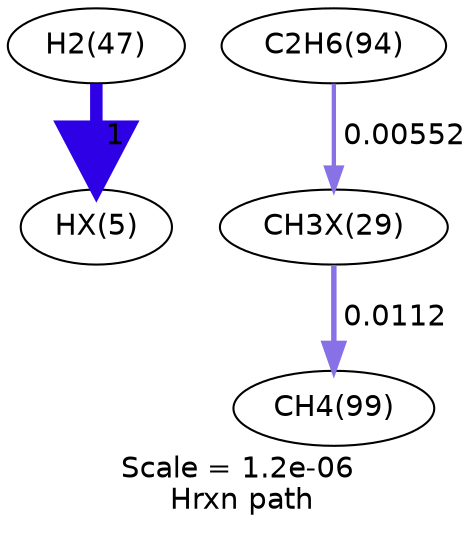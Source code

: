 digraph reaction_paths {
center=1;
s10 -> s25[fontname="Helvetica", style="setlinewidth(6)", arrowsize=3, color="0.7, 1.5, 0.9"
, label=" 1"];
s11 -> s28[fontname="Helvetica", style="setlinewidth(2.07)", arrowsize=1.04, color="0.7, 0.506, 0.9"
, label=" 0.00552"];
s28 -> s13[fontname="Helvetica", style="setlinewidth(2.61)", arrowsize=1.3, color="0.7, 0.511, 0.9"
, label=" 0.0112"];
s10 [ fontname="Helvetica", label="H2(47)"];
s11 [ fontname="Helvetica", label="C2H6(94)"];
s13 [ fontname="Helvetica", label="CH4(99)"];
s25 [ fontname="Helvetica", label="HX(5)"];
s28 [ fontname="Helvetica", label="CH3X(29)"];
 label = "Scale = 1.2e-06\l Hrxn path";
 fontname = "Helvetica";
}
